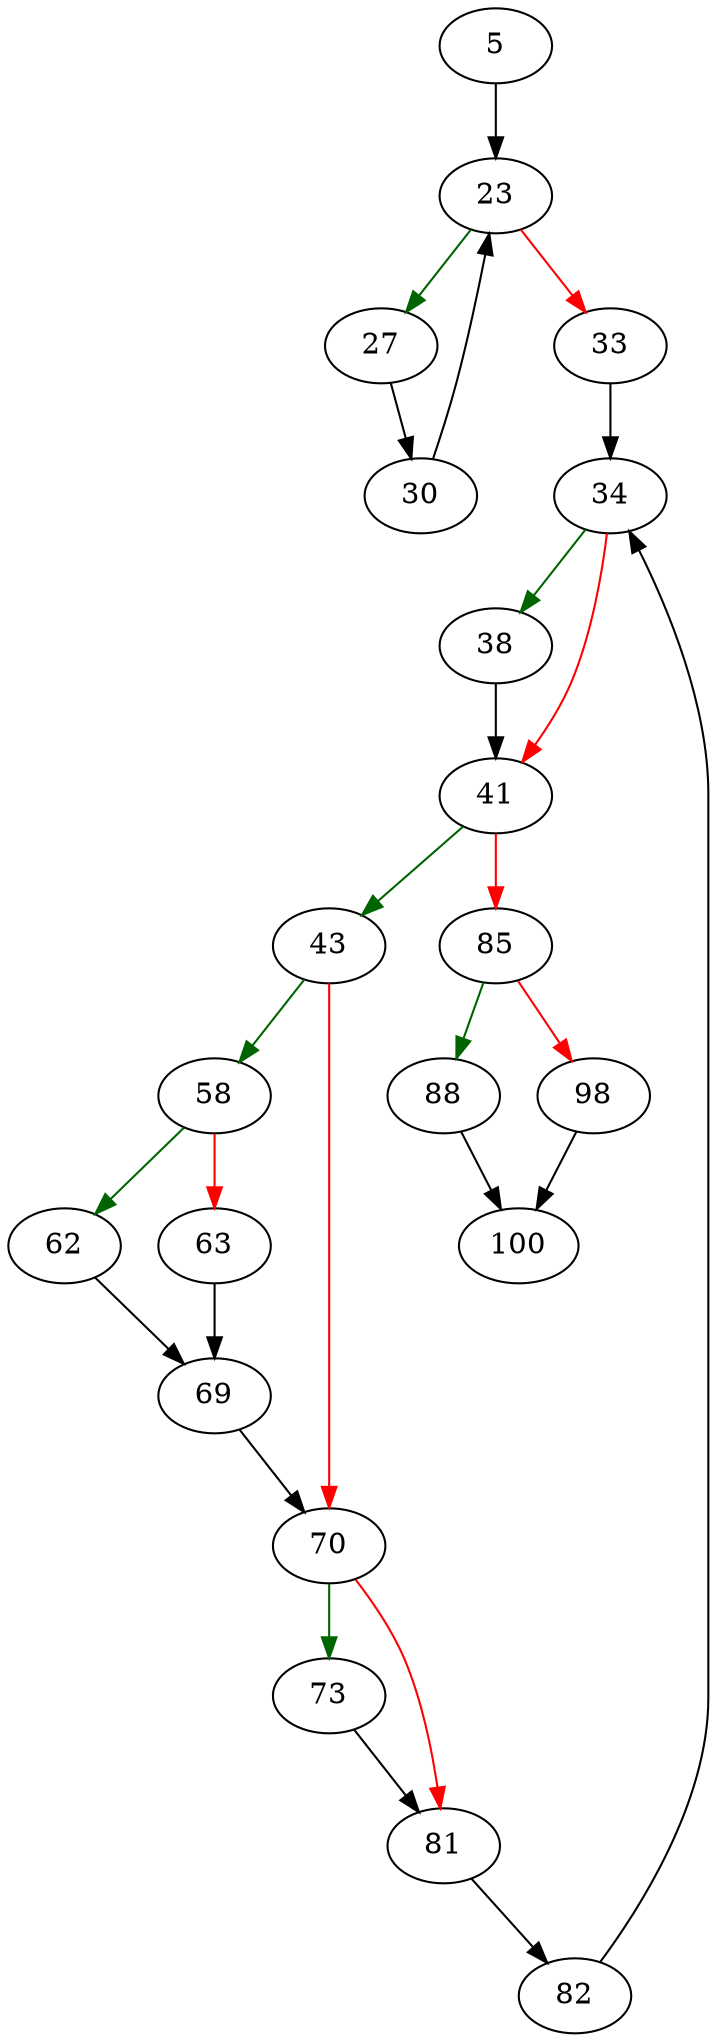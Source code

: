 strict digraph "vdbeSorterAddToTree" {
	// Node definitions.
	5 [entry=true];
	23;
	27;
	33;
	30;
	34;
	38;
	41;
	43;
	85;
	58;
	70;
	62;
	63;
	69;
	73;
	81;
	82;
	88;
	98;
	100;

	// Edge definitions.
	5 -> 23;
	23 -> 27 [
		color=darkgreen
		cond=true
	];
	23 -> 33 [
		color=red
		cond=false
	];
	27 -> 30;
	33 -> 34;
	30 -> 23;
	34 -> 38 [
		color=darkgreen
		cond=true
	];
	34 -> 41 [
		color=red
		cond=false
	];
	38 -> 41;
	41 -> 43 [
		color=darkgreen
		cond=true
	];
	41 -> 85 [
		color=red
		cond=false
	];
	43 -> 58 [
		color=darkgreen
		cond=true
	];
	43 -> 70 [
		color=red
		cond=false
	];
	85 -> 88 [
		color=darkgreen
		cond=true
	];
	85 -> 98 [
		color=red
		cond=false
	];
	58 -> 62 [
		color=darkgreen
		cond=true
	];
	58 -> 63 [
		color=red
		cond=false
	];
	70 -> 73 [
		color=darkgreen
		cond=true
	];
	70 -> 81 [
		color=red
		cond=false
	];
	62 -> 69;
	63 -> 69;
	69 -> 70;
	73 -> 81;
	81 -> 82;
	82 -> 34;
	88 -> 100;
	98 -> 100;
}